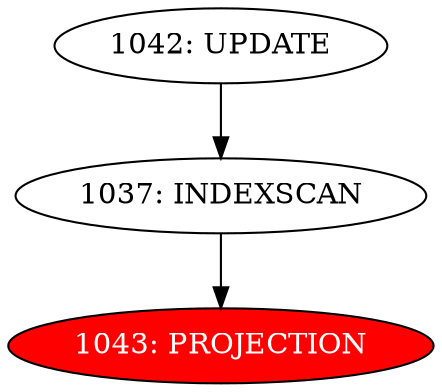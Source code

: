 digraph name {
1037 [label="1037: INDEXSCAN" ];
1037 -> 1043;
1043 [label="1043: PROJECTION" fontcolor="white" style="filled" fillcolor="red"];
1042 [label="1042: UPDATE" ];
1042 -> 1037;

}

